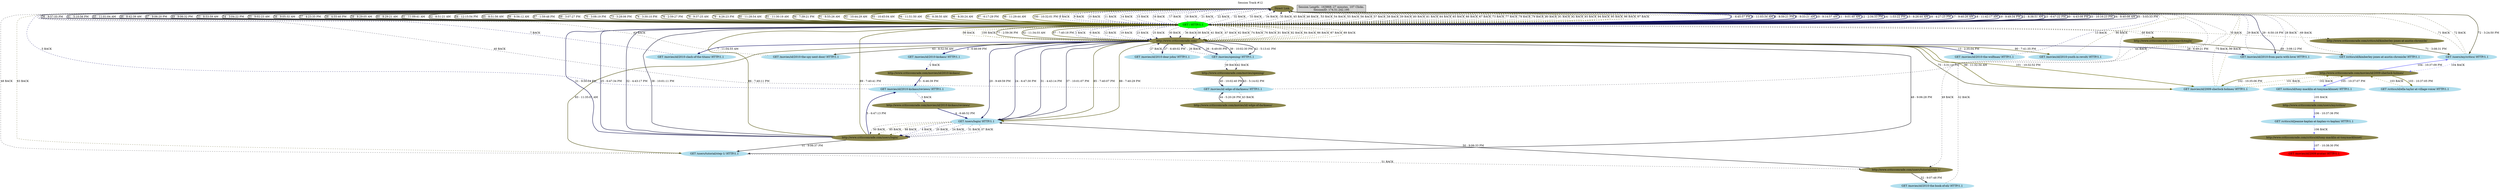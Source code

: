 digraph sessionTrack12 {
                graph [splines=true overlap=false rankdir=TB label=" Session Track #12" labelloc=t]
                node [style=filled]
                edge [style=bold]
                    "Direct Link" [color=khaki4];
"GET / HTTP/1.1" [color=green];
	"Direct Link" -> "GET / HTTP/1.1" [label="1 - 6:45:57 PM", color="#000066"];
"http://www.criticcomrade.com/" [color=khaki4];
"GET /movies/id/2010-kickass/ HTTP/1.1" [color=lightblue2];
"GET / HTTP/1.1" -> "http://www.criticcomrade.com/" [label="1 BACK", color="#000066", style="dashed"];
	"http://www.criticcomrade.com/" -> "GET /movies/id/2010-kickass/ HTTP/1.1" [label="2 - 6:46:09 PM", color="#010165"];
"http://www.criticcomrade.com/movies/id/2010-kickass/" [color=khaki4];
"GET /movies/id/2010-kickass/reviews/ HTTP/1.1" [color=lightblue2];
"GET /movies/id/2010-kickass/ HTTP/1.1" -> "http://www.criticcomrade.com/movies/id/2010-kickass/" [label="2 BACK", color="#010165", style="dashed"];
	"http://www.criticcomrade.com/movies/id/2010-kickass/" -> "GET /movies/id/2010-kickass/reviews/ HTTP/1.1" [label="3 - 6:46:39 PM", color="#020264"];
"http://www.criticcomrade.com/movies/id/2010-kickass/reviews/" [color=khaki4];
"GET /users/login/ HTTP/1.1" [color=lightblue2];
"GET /movies/id/2010-kickass/reviews/ HTTP/1.1" -> "http://www.criticcomrade.com/movies/id/2010-kickass/reviews/" [label="3 BACK", color="#020264", style="dashed"];
	"http://www.criticcomrade.com/movies/id/2010-kickass/reviews/" -> "GET /users/login/ HTTP/1.1" [label="4 - 6:46:52 PM", color="#030363"];
"http://www.criticcomrade.com/users/login/" [color=khaki4];
"GET /users/login/ HTTP/1.1" -> "http://www.criticcomrade.com/users/login/" [label="4 BACK", color="#030363", style="dashed"];
	"http://www.criticcomrade.com/users/login/" -> "GET /movies/id/2010-kickass/reviews/ HTTP/1.1" [label="5 - 6:47:13 PM", color="#040462"];
"GET /movies/id/2010-kickass/reviews/ HTTP/1.1" -> "Direct Link" [label="5 BACK", color="#040462", style="dashed"];
	"Direct Link" -> "GET / HTTP/1.1" [label="6 - 11:03:34 AM", color="#050561"];
"GET /movies/id/2010-clash-of-the-titans/ HTTP/1.1" [color=lightblue2];
"GET / HTTP/1.1" -> "http://www.criticcomrade.com/" [label="6 BACK", color="#050561", style="dashed"];
	"http://www.criticcomrade.com/" -> "GET /movies/id/2010-clash-of-the-titans/ HTTP/1.1" [label="7 - 11:04:55 AM", color="#060660"];
"GET /movies/id/2010-clash-of-the-titans/ HTTP/1.1" -> "Direct Link" [label="7 BACK", color="#060660", style="dashed"];
	"Direct Link" -> "GET / HTTP/1.1" [label="8 - 8:59:21 PM", color="#07075f"];
"GET / HTTP/1.1" -> "Direct Link" [label="8 BACK", color="#07075f", style="dashed"];
	"Direct Link" -> "GET / HTTP/1.1" [label="9 - 9:33:21 AM", color="#08085e"];
"GET / HTTP/1.1" -> "Direct Link" [label="9 BACK", color="#08085e", style="dashed"];
	"Direct Link" -> "GET / HTTP/1.1" [label="10 - 9:14:57 AM", color="#09095d"];
"GET / HTTP/1.1" -> "Direct Link" [label="10 BACK", color="#09095d", style="dashed"];
	"Direct Link" -> "GET / HTTP/1.1" [label="11 - 9:01:40 AM", color="#0a0a5c"];
"GET / HTTP/1.1" -> "Direct Link" [label="11 BACK", color="#0a0a5c", style="dashed"];
	"Direct Link" -> "GET / HTTP/1.1" [label="12 - 2:34:33 PM", color="#0b0b5b"];
"GET /movies/id/2010-the-wolfman/ HTTP/1.1" [color=lightblue2];
"GET / HTTP/1.1" -> "http://www.criticcomrade.com/" [label="12 BACK", color="#0b0b5b", style="dashed"];
	"http://www.criticcomrade.com/" -> "GET /movies/id/2010-the-wolfman/ HTTP/1.1" [label="13 - 2:35:04 PM", color="#0c0c5a"];
"GET /movies/id/2010-the-wolfman/ HTTP/1.1" -> "Direct Link" [label="13 BACK", color="#0c0c5a", style="dashed"];
	"Direct Link" -> "GET / HTTP/1.1" [label="14 - 1:53:22 PM", color="#0d0d59"];
"GET / HTTP/1.1" -> "Direct Link" [label="14 BACK", color="#0d0d59", style="dashed"];
	"Direct Link" -> "GET / HTTP/1.1" [label="15 - 8:26:44 AM", color="#0e0e58"];
"GET / HTTP/1.1" -> "Direct Link" [label="15 BACK", color="#0e0e58", style="dashed"];
	"Direct Link" -> "GET / HTTP/1.1" [label="16 - 4:27:25 PM", color="#0f0f57"];
"GET / HTTP/1.1" -> "Direct Link" [label="16 BACK", color="#0f0f57", style="dashed"];
	"Direct Link" -> "GET / HTTP/1.1" [label="17 - 9:40:26 AM", color="#101056"];
"GET / HTTP/1.1" -> "Direct Link" [label="17 BACK", color="#101056", style="dashed"];
	"Direct Link" -> "GET / HTTP/1.1" [label="18 - 11:42:17 AM", color="#111155"];
"GET / HTTP/1.1" -> "Direct Link" [label="18 BACK", color="#111155", style="dashed"];
	"Direct Link" -> "GET / HTTP/1.1" [label="19 - 9:49:34 PM", color="#121254"];
"GET / HTTP/1.1" -> "http://www.criticcomrade.com/" [label="19 BACK", color="#121254", style="dashed"];
	"http://www.criticcomrade.com/" -> "GET /users/login/ HTTP/1.1" [label="20 - 9:49:59 PM", color="#131353"];
"GET /users/login/ HTTP/1.1" -> "http://www.criticcomrade.com/users/login/" [label="20 BACK", color="#131353", style="dashed"];
	"http://www.criticcomrade.com/users/login/" -> "GET / HTTP/1.1" [label="21 - 9:50:04 PM", color="#141452"];
"GET / HTTP/1.1" -> "Direct Link" [label="21 BACK", color="#141452", style="dashed"];
	"Direct Link" -> "GET / HTTP/1.1" [label="22 - 8:38:51 AM", color="#151551"];
"GET / HTTP/1.1" -> "Direct Link" [label="22 BACK", color="#151551", style="dashed"];
	"Direct Link" -> "GET / HTTP/1.1" [label="23 - 6:47:22 PM", color="#161650"];
"GET / HTTP/1.1" -> "http://www.criticcomrade.com/" [label="23 BACK", color="#161650", style="dashed"];
	"http://www.criticcomrade.com/" -> "GET /users/login/ HTTP/1.1" [label="24 - 6:47:30 PM", color="#17174f"];
"GET /users/login/ HTTP/1.1" -> "http://www.criticcomrade.com/users/login/" [label="24 BACK", color="#17174f", style="dashed"];
	"http://www.criticcomrade.com/users/login/" -> "GET / HTTP/1.1" [label="25 - 6:47:34 PM", color="#18184e"];
"GET /movies/opening/ HTTP/1.1" [color=lightblue2];
"GET / HTTP/1.1" -> "http://www.criticcomrade.com/" [label="25 BACK", color="#18184e", style="dashed"];
	"http://www.criticcomrade.com/" -> "GET /movies/opening/ HTTP/1.1" [label="26 - 6:49:00 PM", color="#19194d"];
"GET /movies/id/2010-dear-john/ HTTP/1.1" [color=lightblue2];
"GET /movies/opening/ HTTP/1.1" -> "http://www.criticcomrade.com/" [label="26 BACK", color="#19194d", style="dashed"];
	"http://www.criticcomrade.com/" -> "GET /movies/id/2010-dear-john/ HTTP/1.1" [label="27 - 6:49:02 PM", color="#1a1a4c"];
"GET /movies/id/2010-from-paris-with-love/ HTTP/1.1" [color=lightblue2];
"GET /movies/id/2010-dear-john/ HTTP/1.1" -> "http://www.criticcomrade.com/" [label="27 BACK", color="#1a1a4c", style="dashed"];
	"http://www.criticcomrade.com/" -> "GET /movies/id/2010-from-paris-with-love/ HTTP/1.1" [label="28 - 6:49:21 PM", color="#1b1b4b"];
"GET /movies/id/2010-from-paris-with-love/ HTTP/1.1" -> "Direct Link" [label="28 BACK", color="#1b1b4b", style="dashed"];
	"Direct Link" -> "GET /movies/id/2010-from-paris-with-love/ HTTP/1.1" [label="29 - 6:50:18 PM", color="#1c1c4a"];
"GET /movies/id/2010-from-paris-with-love/ HTTP/1.1" -> "Direct Link" [label="29 BACK", color="#1c1c4a", style="dashed"];
	"Direct Link" -> "GET / HTTP/1.1" [label="30 - 4:43:08 PM", color="#1d1d49"];
"GET / HTTP/1.1" -> "http://www.criticcomrade.com/" [label="30 BACK", color="#1d1d49", style="dashed"];
	"http://www.criticcomrade.com/" -> "GET /users/login/ HTTP/1.1" [label="31 - 4:43:14 PM", color="#1e1e48"];
"GET /users/login/ HTTP/1.1" -> "http://www.criticcomrade.com/users/login/" [label="31 BACK", color="#1e1e48", style="dashed"];
	"http://www.criticcomrade.com/users/login/" -> "GET / HTTP/1.1" [label="32 - 4:43:17 PM", color="#1f1f47"];
"GET / HTTP/1.1" -> "Direct Link" [label="32 BACK", color="#1f1f47", style="dashed"];
	"Direct Link" -> "GET / HTTP/1.1" [label="33 - 10:16:23 PM", color="#202046"];
"GET / HTTP/1.1" -> "Direct Link" [label="33 BACK", color="#202046", style="dashed"];
	"Direct Link" -> "GET / HTTP/1.1" [label="34 - 8:40:08 AM", color="#212145"];
"GET / HTTP/1.1" -> "Direct Link" [label="34 BACK", color="#212145", style="dashed"];
	"Direct Link" -> "GET / HTTP/1.1" [label="35 - 5:03:33 PM", color="#222244"];
"GET / HTTP/1.1" -> "Direct Link" [label="35 BACK", color="#222244", style="dashed"];
	"Direct Link" -> "GET / HTTP/1.1" [label="36 - 9:57:55 PM", color="#232343"];
"GET / HTTP/1.1" -> "http://www.criticcomrade.com/" [label="36 BACK", color="#232343", style="dashed"];
	"http://www.criticcomrade.com/" -> "GET /users/login/ HTTP/1.1" [label="37 - 10:01:07 PM", color="#242442"];
"GET /users/login/ HTTP/1.1" -> "http://www.criticcomrade.com/users/login/" [label="37 BACK", color="#242442", style="dashed"];
	"http://www.criticcomrade.com/users/login/" -> "GET / HTTP/1.1" [label="38 - 10:01:11 PM", color="#252541"];
"GET / HTTP/1.1" -> "http://www.criticcomrade.com/" [label="38 BACK", color="#252541", style="dashed"];
	"http://www.criticcomrade.com/" -> "GET /movies/opening/ HTTP/1.1" [label="39 - 10:02:30 PM", color="#262640"];
"http://www.criticcomrade.com/movies/opening/" [color=khaki4];
"GET /movies/id/-edge-of-darkness/ HTTP/1.1" [color=lightblue2];
"GET /movies/opening/ HTTP/1.1" -> "http://www.criticcomrade.com/movies/opening/" [label="39 BACK", color="#262640", style="dashed"];
	"http://www.criticcomrade.com/movies/opening/" -> "GET /movies/id/-edge-of-darkness/ HTTP/1.1" [label="40 - 10:02:40 PM", color="#27273f"];
"GET /movies/id/-edge-of-darkness/ HTTP/1.1" -> "Direct Link" [label="40 BACK", color="#27273f", style="dashed"];
	"Direct Link" -> "GET / HTTP/1.1" [label="41 - 5:10:56 PM", color="#28283e"];
"GET / HTTP/1.1" -> "http://www.criticcomrade.com/" [label="41 BACK", color="#28283e", style="dashed"];
	"http://www.criticcomrade.com/" -> "GET /movies/opening/ HTTP/1.1" [label="42 - 5:13:41 PM", color="#29293d"];
"GET /movies/opening/ HTTP/1.1" -> "http://www.criticcomrade.com/movies/opening/" [label="42 BACK", color="#29293d", style="dashed"];
	"http://www.criticcomrade.com/movies/opening/" -> "GET /movies/id/-edge-of-darkness/ HTTP/1.1" [label="43 - 5:14:02 PM", color="#2a2a3c"];
"http://www.criticcomrade.com/movies/id/-edge-of-darkness/" [color=khaki4];
"GET /movies/id/-edge-of-darkness/ HTTP/1.1" -> "http://www.criticcomrade.com/movies/id/-edge-of-darkness/" [label="43 BACK", color="#2a2a3c", style="dashed"];
	"http://www.criticcomrade.com/movies/id/-edge-of-darkness/" -> "GET /movies/id/-edge-of-darkness/ HTTP/1.1" [label="44 - 5:20:26 PM", color="#2b2b3b"];
"GET /movies/id/-edge-of-darkness/ HTTP/1.1" -> "Direct Link" [label="44 BACK", color="#2b2b3b", style="dashed"];
	"Direct Link" -> "GET / HTTP/1.1" [label="45 - 11:01:04 AM", color="#2c2c3a"];
"GET / HTTP/1.1" -> "Direct Link" [label="45 BACK", color="#2c2c3a", style="dashed"];
	"Direct Link" -> "GET / HTTP/1.1" [label="46 - 8:42:39 AM", color="#2d2d39"];
"GET / HTTP/1.1" -> "Direct Link" [label="46 BACK", color="#2d2d39", style="dashed"];
	"Direct Link" -> "GET / HTTP/1.1" [label="47 - 9:06:20 PM", color="#2e2e38"];
"GET /users/tutorial/step-1/ HTTP/1.1" [color=lightblue2];
"GET / HTTP/1.1" -> "http://www.criticcomrade.com/" [label="47 BACK", color="#2e2e38", style="dashed"];
	"http://www.criticcomrade.com/" -> "GET /users/tutorial/step-1/ HTTP/1.1" [label="48 - 9:06:28 PM", color="#2f2f37"];
"GET /users/tutorial/step-1/ HTTP/1.1" -> "Direct Link" [label="48 BACK", color="#2f2f37", style="dashed"];
	"Direct Link" -> "GET / HTTP/1.1" [label="49 - 9:06:32 PM", color="#303036"];
"http://www.criticcomrade.com/users/tutorial/step-1/" [color=khaki4];
"GET / HTTP/1.1" -> "http://www.criticcomrade.com/users/tutorial/step-1/" [label="49 BACK", color="#303036", style="dashed"];
	"http://www.criticcomrade.com/users/tutorial/step-1/" -> "GET /users/login/ HTTP/1.1" [label="50 - 9:06:33 PM", color="#313135"];
"GET /users/login/ HTTP/1.1" -> "http://www.criticcomrade.com/users/login/" [label="50 BACK", color="#313135", style="dashed"];
	"http://www.criticcomrade.com/users/login/" -> "GET /users/tutorial/step-1/ HTTP/1.1" [label="51 - 9:06:37 PM", color="#323234"];
"GET /movies/id/2010-the-book-of-eli/ HTTP/1.1" [color=lightblue2];
"GET /users/tutorial/step-1/ HTTP/1.1" -> "http://www.criticcomrade.com/users/tutorial/step-1/" [label="51 BACK", color="#323234", style="dashed"];
	"http://www.criticcomrade.com/users/tutorial/step-1/" -> "GET /movies/id/2010-the-book-of-eli/ HTTP/1.1" [label="52 - 9:07:48 PM", color="#333333"];
"GET /movies/id/2010-the-book-of-eli/ HTTP/1.1" -> "Direct Link" [label="52 BACK", color="#333333", style="dashed"];
	"Direct Link" -> "GET / HTTP/1.1" [label="53 - 8:53:59 AM", color="#343432"];
"GET / HTTP/1.1" -> "Direct Link" [label="53 BACK", color="#343432", style="dashed"];
	"Direct Link" -> "GET / HTTP/1.1" [label="54 - 3:04:22 PM", color="#353531"];
"GET / HTTP/1.1" -> "Direct Link" [label="54 BACK", color="#353531", style="dashed"];
	"Direct Link" -> "GET / HTTP/1.1" [label="55 - 9:02:23 AM", color="#363630"];
"GET / HTTP/1.1" -> "Direct Link" [label="55 BACK", color="#363630", style="dashed"];
	"Direct Link" -> "GET / HTTP/1.1" [label="56 - 9:05:32 AM", color="#37372f"];
"GET / HTTP/1.1" -> "Direct Link" [label="56 BACK", color="#37372f", style="dashed"];
	"Direct Link" -> "GET / HTTP/1.1" [label="57 - 4:23:35 PM", color="#38382e"];
"GET / HTTP/1.1" -> "Direct Link" [label="57 BACK", color="#38382e", style="dashed"];
	"Direct Link" -> "GET / HTTP/1.1" [label="58 - 4:55:40 PM", color="#39392d"];
"GET / HTTP/1.1" -> "Direct Link" [label="58 BACK", color="#39392d", style="dashed"];
	"Direct Link" -> "GET / HTTP/1.1" [label="59 - 8:29:05 AM", color="#3a3a2c"];
"GET / HTTP/1.1" -> "Direct Link" [label="59 BACK", color="#3a3a2c", style="dashed"];
	"Direct Link" -> "GET / HTTP/1.1" [label="60 - 8:29:21 AM", color="#3b3b2b"];
"GET / HTTP/1.1" -> "Direct Link" [label="60 BACK", color="#3b3b2b", style="dashed"];
	"Direct Link" -> "GET / HTTP/1.1" [label="61 - 11:09:41 AM", color="#3c3c2a"];
"GET / HTTP/1.1" -> "Direct Link" [label="61 BACK", color="#3c3c2a", style="dashed"];
	"Direct Link" -> "GET / HTTP/1.1" [label="62 - 8:51:21 AM", color="#3d3d29"];
"GET /movies/id/2010-the-spy-next-door/ HTTP/1.1" [color=lightblue2];
"GET / HTTP/1.1" -> "http://www.criticcomrade.com/" [label="62 BACK", color="#3d3d29", style="dashed"];
	"http://www.criticcomrade.com/" -> "GET /movies/id/2010-the-spy-next-door/ HTTP/1.1" [label="63 - 8:52:56 AM", color="#3e3e28"];
"GET /movies/id/2010-the-spy-next-door/ HTTP/1.1" -> "Direct Link" [label="63 BACK", color="#3e3e28", style="dashed"];
	"Direct Link" -> "GET / HTTP/1.1" [label="64 - 12:15:54 PM", color="#3f3f27"];
"GET / HTTP/1.1" -> "Direct Link" [label="64 BACK", color="#3f3f27", style="dashed"];
	"Direct Link" -> "GET / HTTP/1.1" [label="65 - 8:51:56 AM", color="#404026"];
"GET / HTTP/1.1" -> "Direct Link" [label="65 BACK", color="#404026", style="dashed"];
	"Direct Link" -> "GET / HTTP/1.1" [label="66 - 8:56:12 AM", color="#414125"];
"GET / HTTP/1.1" -> "Direct Link" [label="66 BACK", color="#414125", style="dashed"];
	"Direct Link" -> "GET / HTTP/1.1" [label="67 - 1:59:48 PM", color="#424224"];
"GET / HTTP/1.1" -> "Direct Link" [label="67 BACK", color="#424224", style="dashed"];
	"Direct Link" -> "GET / HTTP/1.1" [label="68 - 3:07:27 PM", color="#434323"];
"http://www.criticcomrade.com/search/eagle/" [color=khaki4];
"GET /critics/id/kimberley-jones-at-austin-chronicle/ HTTP/1.1" [color=lightblue2];
"GET / HTTP/1.1" -> "http://www.criticcomrade.com/search/eagle/" [label="68 BACK", color="#434323", style="dashed"];
	"http://www.criticcomrade.com/search/eagle/" -> "GET /critics/id/kimberley-jones-at-austin-chronicle/ HTTP/1.1" [label="69 - 3:08:12 PM", color="#444422"];
"GET /critics/id/kimberley-jones-at-austin-chronicle/ HTTP/1.1" -> "Direct Link" [label="69 BACK", color="#444422", style="dashed"];
	"Direct Link" -> "GET / HTTP/1.1" [label="70 - 3:08:19 PM", color="#454521"];
"http://www.criticcomrade.com/critics/id/kimberley-jones-at-austin-chronicle/" [color=khaki4];
"GET /users/my/critics/ HTTP/1.1" [color=lightblue2];
"GET / HTTP/1.1" -> "http://www.criticcomrade.com/critics/id/kimberley-jones-at-austin-chronicle/" [label="70 BACK", color="#454521", style="dashed"];
	"http://www.criticcomrade.com/critics/id/kimberley-jones-at-austin-chronicle/" -> "GET /users/my/critics/ HTTP/1.1" [label="71 - 3:08:31 PM", color="#464620"];
"GET /users/my/critics/ HTTP/1.1" -> "Direct Link" [label="71 BACK", color="#464620", style="dashed"];
	"Direct Link" -> "GET /users/my/critics/ HTTP/1.1" [label="72 - 3:24:50 PM", color="#47471f"];
"GET /users/my/critics/ HTTP/1.1" -> "Direct Link" [label="72 BACK", color="#47471f", style="dashed"];
	"Direct Link" -> "GET / HTTP/1.1" [label="73 - 3:28:06 PM", color="#48481e"];
"GET / HTTP/1.1" -> "Direct Link" [label="73 BACK", color="#48481e", style="dashed"];
	"Direct Link" -> "GET / HTTP/1.1" [label="74 - 3:30:10 PM", color="#49491d"];
"GET /movies/id/2009-sherlock-holmes/ HTTP/1.1" [color=lightblue2];
"GET / HTTP/1.1" -> "http://www.criticcomrade.com/" [label="74 BACK", color="#49491d", style="dashed"];
	"http://www.criticcomrade.com/" -> "GET /movies/id/2009-sherlock-holmes/ HTTP/1.1" [label="75 - 3:31:14 PM", color="#4a4a1c"];
"GET /movies/id/2009-sherlock-holmes/ HTTP/1.1" -> "Direct Link" [label="75 BACK", color="#4a4a1c", style="dashed"];
	"Direct Link" -> "GET / HTTP/1.1" [label="76 - 2:59:27 PM", color="#4b4b1b"];
"GET / HTTP/1.1" -> "http://www.criticcomrade.com/" [label="76 BACK", color="#4b4b1b", style="dashed"];
	"http://www.criticcomrade.com/" -> "GET / HTTP/1.1" [label="77 - 2:59:36 PM", color="#4c4c1a"];
"GET / HTTP/1.1" -> "Direct Link" [label="77 BACK", color="#4c4c1a", style="dashed"];
	"Direct Link" -> "GET / HTTP/1.1" [label="78 - 9:37:25 AM", color="#4d4d19"];
"GET / HTTP/1.1" -> "Direct Link" [label="78 BACK", color="#4d4d19", style="dashed"];
	"Direct Link" -> "GET / HTTP/1.1" [label="79 - 4:26:23 PM", color="#4e4e18"];
"GET / HTTP/1.1" -> "Direct Link" [label="79 BACK", color="#4e4e18", style="dashed"];
	"Direct Link" -> "GET / HTTP/1.1" [label="80 - 11:28:54 AM", color="#4f4f17"];
"GET / HTTP/1.1" -> "Direct Link" [label="80 BACK", color="#4f4f17", style="dashed"];
	"Direct Link" -> "GET / HTTP/1.1" [label="81 - 11:30:19 AM", color="#505016"];
"GET / HTTP/1.1" -> "http://www.criticcomrade.com/" [label="81 BACK", color="#505016", style="dashed"];
	"http://www.criticcomrade.com/" -> "GET / HTTP/1.1" [label="82 - 11:34:55 AM", color="#515115"];
"GET / HTTP/1.1" -> "http://www.criticcomrade.com/" [label="82 BACK", color="#515115", style="dashed"];
	"http://www.criticcomrade.com/" -> "GET /users/tutorial/step-1/ HTTP/1.1" [label="83 - 11:35:01 AM", color="#525214"];
"GET /users/tutorial/step-1/ HTTP/1.1" -> "Direct Link" [label="83 BACK", color="#525214", style="dashed"];
	"Direct Link" -> "GET / HTTP/1.1" [label="84 - 7:39:21 PM", color="#535313"];
"GET / HTTP/1.1" -> "http://www.criticcomrade.com/" [label="84 BACK", color="#535313", style="dashed"];
	"http://www.criticcomrade.com/" -> "GET /users/login/ HTTP/1.1" [label="85 - 7:40:07 PM", color="#545412"];
"GET /users/login/ HTTP/1.1" -> "http://www.criticcomrade.com/users/login/" [label="85 BACK", color="#545412", style="dashed"];
	"http://www.criticcomrade.com/users/login/" -> "GET / HTTP/1.1" [label="86 - 7:40:11 PM", color="#555511"];
"GET / HTTP/1.1" -> "http://www.criticcomrade.com/" [label="86 BACK", color="#555511", style="dashed"];
	"http://www.criticcomrade.com/" -> "GET / HTTP/1.1" [label="87 - 7:40:18 PM", color="#565610"];
"GET / HTTP/1.1" -> "http://www.criticcomrade.com/" [label="87 BACK", color="#565610", style="dashed"];
	"http://www.criticcomrade.com/" -> "GET /users/login/ HTTP/1.1" [label="88 - 7:40:29 PM", color="#57570f"];
"GET /users/login/ HTTP/1.1" -> "http://www.criticcomrade.com/users/login/" [label="88 BACK", color="#57570f", style="dashed"];
	"http://www.criticcomrade.com/users/login/" -> "GET / HTTP/1.1" [label="89 - 7:40:41 PM", color="#58580e"];
"GET /movies/id/2010-youth-in-revolt/ HTTP/1.1" [color=lightblue2];
"GET / HTTP/1.1" -> "http://www.criticcomrade.com/" [label="89 BACK", color="#58580e", style="dashed"];
	"http://www.criticcomrade.com/" -> "GET /movies/id/2010-youth-in-revolt/ HTTP/1.1" [label="90 - 7:41:35 PM", color="#59590d"];
"GET /movies/id/2010-youth-in-revolt/ HTTP/1.1" -> "Direct Link" [label="90 BACK", color="#59590d", style="dashed"];
	"Direct Link" -> "GET / HTTP/1.1" [label="91 - 8:55:26 AM", color="#5a5a0c"];
"GET / HTTP/1.1" -> "Direct Link" [label="91 BACK", color="#5a5a0c", style="dashed"];
	"Direct Link" -> "GET / HTTP/1.1" [label="92 - 10:44:29 AM", color="#5b5b0b"];
"GET / HTTP/1.1" -> "Direct Link" [label="92 BACK", color="#5b5b0b", style="dashed"];
	"Direct Link" -> "GET / HTTP/1.1" [label="93 - 10:45:04 AM", color="#5c5c0a"];
"GET / HTTP/1.1" -> "Direct Link" [label="93 BACK", color="#5c5c0a", style="dashed"];
	"Direct Link" -> "GET / HTTP/1.1" [label="94 - 11:51:50 AM", color="#5d5d09"];
"GET / HTTP/1.1" -> "Direct Link" [label="94 BACK", color="#5d5d09", style="dashed"];
	"Direct Link" -> "GET / HTTP/1.1" [label="95 - 8:38:50 AM", color="#5e5e08"];
"GET / HTTP/1.1" -> "Direct Link" [label="95 BACK", color="#5e5e08", style="dashed"];
	"Direct Link" -> "GET / HTTP/1.1" [label="96 - 8:30:24 AM", color="#5f5f07"];
"GET / HTTP/1.1" -> "Direct Link" [label="96 BACK", color="#5f5f07", style="dashed"];
	"Direct Link" -> "GET / HTTP/1.1" [label="97 - 6:17:29 PM", color="#606006"];
"GET / HTTP/1.1" -> "Direct Link" [label="97 BACK", color="#606006", style="dashed"];
	"Direct Link" -> "GET / HTTP/1.1" [label="98 - 11:29:44 AM", color="#616105"];
"GET / HTTP/1.1" -> "http://www.criticcomrade.com/" [label="98 BACK", color="#616105", style="dashed"];
	"http://www.criticcomrade.com/" -> "GET /movies/id/2009-sherlock-holmes/ HTTP/1.1" [label="99 - 11:32:34 AM", color="#626204"];
"GET /movies/id/2009-sherlock-holmes/ HTTP/1.1" -> "Direct Link" [label="99 BACK", color="#626204", style="dashed"];
	"Direct Link" -> "GET / HTTP/1.1" [label="100 - 10:32:01 PM", color="#636303"];
"GET / HTTP/1.1" -> "http://www.criticcomrade.com/" [label="100 BACK", color="#636303", style="dashed"];
	"http://www.criticcomrade.com/" -> "GET /movies/id/2009-sherlock-holmes/ HTTP/1.1" [label="101 - 10:32:52 PM", color="#646402"];
"http://www.criticcomrade.com/movies/id/2009-sherlock-holmes/" [color=khaki4];
"GET /movies/id/2009-sherlock-holmes/ HTTP/1.1" -> "http://www.criticcomrade.com/movies/id/2009-sherlock-holmes/" [label="101 BACK", color="#646402", style="dashed"];
	"http://www.criticcomrade.com/movies/id/2009-sherlock-holmes/" -> "GET /movies/id/2009-sherlock-holmes/ HTTP/1.1" [label="102 - 10:35:06 PM", color="#656501"];
"GET /critics/id/ella-taylor-at-village-voice/ HTTP/1.1" [color=lightblue2];
"GET /movies/id/2009-sherlock-holmes/ HTTP/1.1" -> "http://www.criticcomrade.com/movies/id/2009-sherlock-holmes/" [label="102 BACK", color="#656501", style="dashed"];
	"http://www.criticcomrade.com/movies/id/2009-sherlock-holmes/" -> "GET /critics/id/ella-taylor-at-village-voice/ HTTP/1.1" [label="103 - 10:37:05 PM", color="#666600"];
"GET /critics/id/ella-taylor-at-village-voice/ HTTP/1.1" -> "http://www.criticcomrade.com/movies/id/2009-sherlock-holmes/" [label="103 BACK", color="#666600", style="dashed"];
	"http://www.criticcomrade.com/movies/id/2009-sherlock-holmes/" -> "GET /users/my/critics/ HTTP/1.1" [label="104 - 10:37:09 PM", color="#6767ffffffffffffffff"];
"GET /critics/id/tony-macklin-at-tonymacklinnet/ HTTP/1.1" [color=lightblue2];
"GET /users/my/critics/ HTTP/1.1" -> "http://www.criticcomrade.com/movies/id/2009-sherlock-holmes/" [label="104 BACK", color="#6767ffffffffffffffff", style="dashed"];
	"http://www.criticcomrade.com/movies/id/2009-sherlock-holmes/" -> "GET /critics/id/tony-macklin-at-tonymacklinnet/ HTTP/1.1" [label="105 - 10:37:07 PM", color="#6868fffffffffffffffe"];
"http://www.criticcomrade.com/users/my/critics/" [color=khaki4];
"GET /critics/id/jeanne-kaplan-at-kaplan-vs-kaplan/ HTTP/1.1" [color=lightblue2];
"GET /critics/id/tony-macklin-at-tonymacklinnet/ HTTP/1.1" -> "http://www.criticcomrade.com/users/my/critics/" [label="105 BACK", color="#6868fffffffffffffffe", style="dashed"];
	"http://www.criticcomrade.com/users/my/critics/" -> "GET /critics/id/jeanne-kaplan-at-kaplan-vs-kaplan/ HTTP/1.1" [label="106 - 10:37:36 PM", color="#6969fffffffffffffffd"];
"http://www.criticcomrade.com/critics/id/tony-macklin-at-tonymacklinnet/" [color=khaki4];
"GET /movies/id/2009-avatar/ HTTP/1.1" [color=red];
"GET /critics/id/jeanne-kaplan-at-kaplan-vs-kaplan/ HTTP/1.1" -> "http://www.criticcomrade.com/critics/id/tony-macklin-at-tonymacklinnet/" [label="106 BACK", color="#6969fffffffffffffffd", style="dashed"];
	"http://www.criticcomrade.com/critics/id/tony-macklin-at-tonymacklinnet/" -> "GET /movies/id/2009-avatar/ HTTP/1.1" [label="107 - 10:38:30 PM", color="#6a6afffffffffffffffc"];
"Session Length: -163868:-27 minutes. 107 Clicks.\nSessionID: 174.51.242.195" [shape=box];
}

